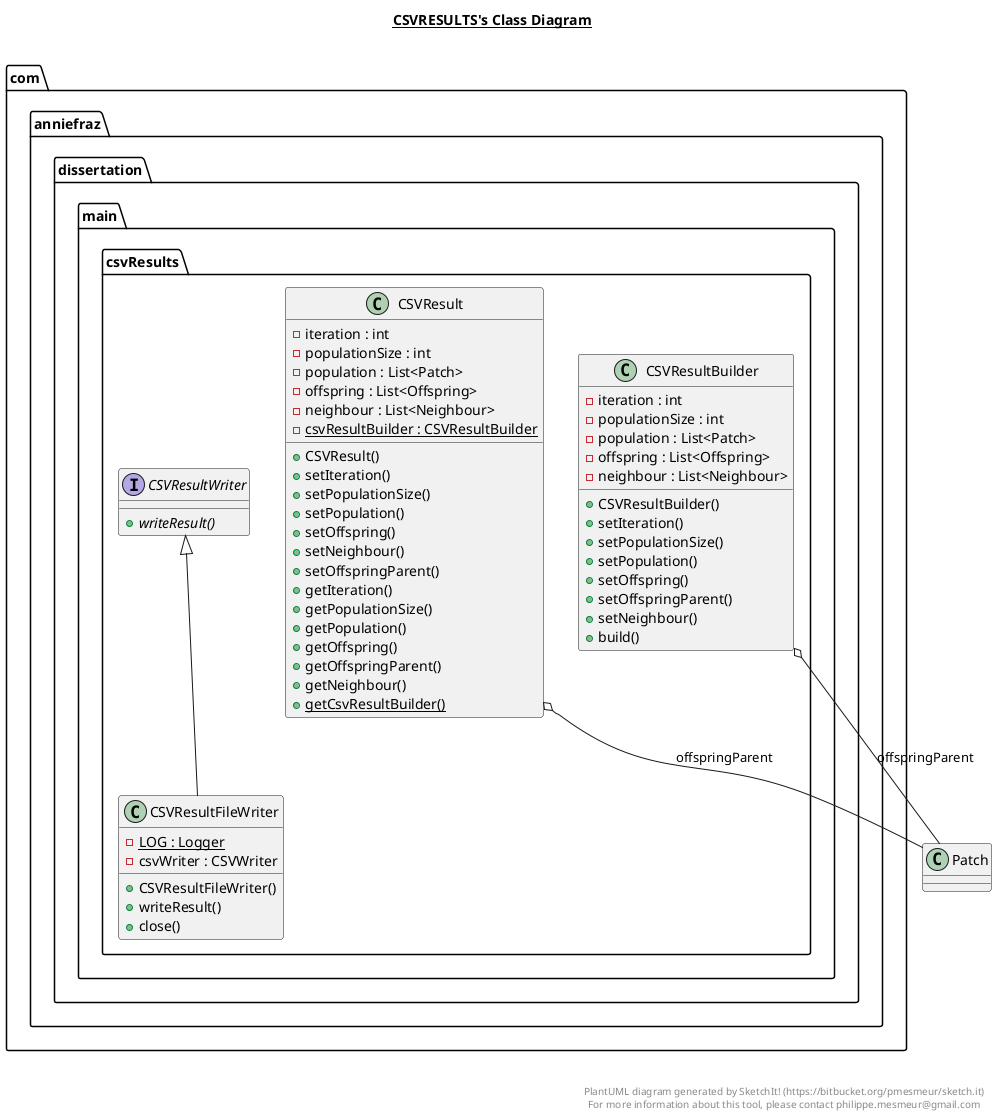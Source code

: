 @startuml

title __CSVRESULTS's Class Diagram__\n

  package com.anniefraz.dissertation.main.csvResults {
    class CSVResult {
        - iteration : int
        - populationSize : int
        - population : List<Patch>
        - offspring : List<Offspring>
        - neighbour : List<Neighbour>
        {static} - csvResultBuilder : CSVResultBuilder
        + CSVResult()
        + setIteration()
        + setPopulationSize()
        + setPopulation()
        + setOffspring()
        + setNeighbour()
        + setOffspringParent()
        + getIteration()
        + getPopulationSize()
        + getPopulation()
        + getOffspring()
        + getOffspringParent()
        + getNeighbour()
        {static} + getCsvResultBuilder()
    }
  }
  

  package com.anniefraz.dissertation.main.csvResults {
    class CSVResultBuilder {
        - iteration : int
        - populationSize : int
        - population : List<Patch>
        - offspring : List<Offspring>
        - neighbour : List<Neighbour>
        + CSVResultBuilder()
        + setIteration()
        + setPopulationSize()
        + setPopulation()
        + setOffspring()
        + setOffspringParent()
        + setNeighbour()
        + build()
    }
  }
  

  package com.anniefraz.dissertation.main.csvResults {
    class CSVResultFileWriter {
        {static} - LOG : Logger
        - csvWriter : CSVWriter
        + CSVResultFileWriter()
        + writeResult()
        + close()
    }
  }
  

  package com.anniefraz.dissertation.main.csvResults {
    interface CSVResultWriter {
        {abstract} + writeResult()
    }
  }
  

  CSVResult o-- Patch : offspringParent
  CSVResultBuilder o-- Patch : offspringParent
  CSVResultFileWriter -up-|> CSVResultWriter


right footer


PlantUML diagram generated by SketchIt! (https://bitbucket.org/pmesmeur/sketch.it)
For more information about this tool, please contact philippe.mesmeur@gmail.com
endfooter

@enduml
